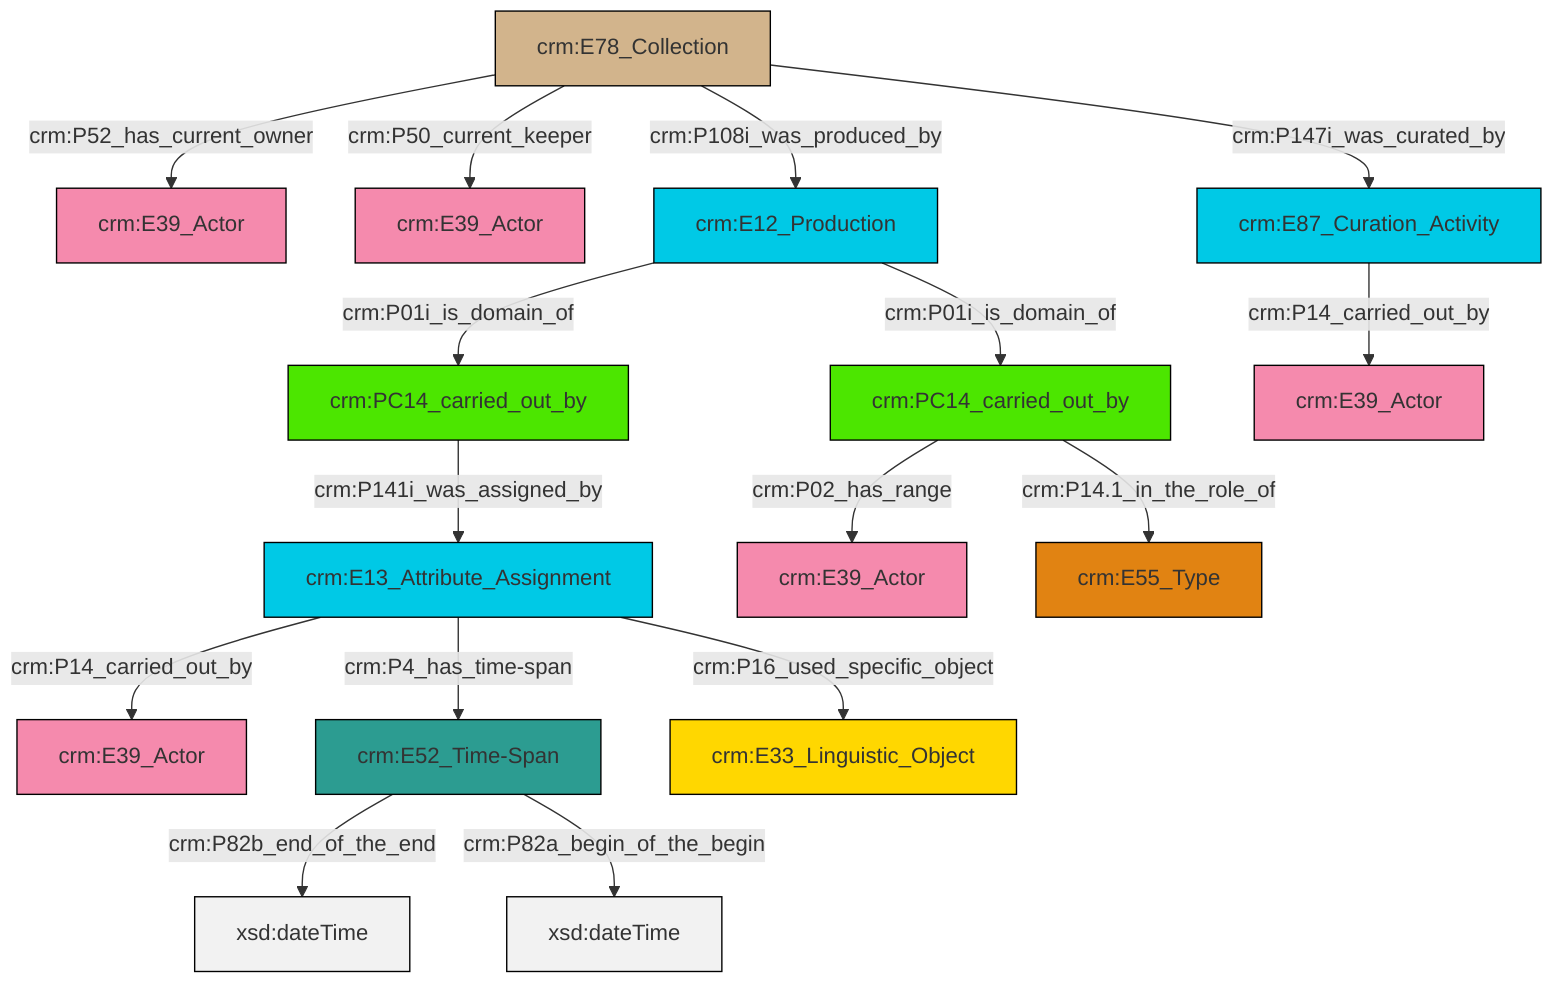 graph TD
classDef Literal fill:#f2f2f2,stroke:#000000;
classDef CRM_Entity fill:#FFFFFF,stroke:#000000;
classDef Temporal_Entity fill:#00C9E6, stroke:#000000;
classDef Type fill:#E18312, stroke:#000000;
classDef Time-Span fill:#2C9C91, stroke:#000000;
classDef Appellation fill:#FFEB7F, stroke:#000000;
classDef Place fill:#008836, stroke:#000000;
classDef Persistent_Item fill:#B266B2, stroke:#000000;
classDef Conceptual_Object fill:#FFD700, stroke:#000000;
classDef Physical_Thing fill:#D2B48C, stroke:#000000;
classDef Actor fill:#f58aad, stroke:#000000;
classDef PC_Classes fill:#4ce600, stroke:#000000;
classDef Multi fill:#cccccc,stroke:#000000;

2["crm:E13_Attribute_Assignment"]:::Temporal_Entity -->|crm:P14_carried_out_by| 3["crm:E39_Actor"]:::Actor
4["crm:PC14_carried_out_by"]:::PC_Classes -->|crm:P141i_was_assigned_by| 2["crm:E13_Attribute_Assignment"]:::Temporal_Entity
5["crm:E52_Time-Span"]:::Time-Span -->|crm:P82b_end_of_the_end| 6[xsd:dateTime]:::Literal
9["crm:E78_Collection"]:::Physical_Thing -->|crm:P50_current_keeper| 10["crm:E39_Actor"]:::Actor
0["crm:PC14_carried_out_by"]:::PC_Classes -->|crm:P02_has_range| 15["crm:E39_Actor"]:::Actor
9["crm:E78_Collection"]:::Physical_Thing -->|crm:P52_has_current_owner| 7["crm:E39_Actor"]:::Actor
9["crm:E78_Collection"]:::Physical_Thing -->|crm:P108i_was_produced_by| 17["crm:E12_Production"]:::Temporal_Entity
5["crm:E52_Time-Span"]:::Time-Span -->|crm:P82a_begin_of_the_begin| 22[xsd:dateTime]:::Literal
0["crm:PC14_carried_out_by"]:::PC_Classes -->|crm:P14.1_in_the_role_of| 24["crm:E55_Type"]:::Type
17["crm:E12_Production"]:::Temporal_Entity -->|crm:P01i_is_domain_of| 4["crm:PC14_carried_out_by"]:::PC_Classes
2["crm:E13_Attribute_Assignment"]:::Temporal_Entity -->|crm:P16_used_specific_object| 11["crm:E33_Linguistic_Object"]:::Conceptual_Object
2["crm:E13_Attribute_Assignment"]:::Temporal_Entity -->|crm:P4_has_time-span| 5["crm:E52_Time-Span"]:::Time-Span
13["crm:E87_Curation_Activity"]:::Temporal_Entity -->|crm:P14_carried_out_by| 19["crm:E39_Actor"]:::Actor
9["crm:E78_Collection"]:::Physical_Thing -->|crm:P147i_was_curated_by| 13["crm:E87_Curation_Activity"]:::Temporal_Entity
17["crm:E12_Production"]:::Temporal_Entity -->|crm:P01i_is_domain_of| 0["crm:PC14_carried_out_by"]:::PC_Classes